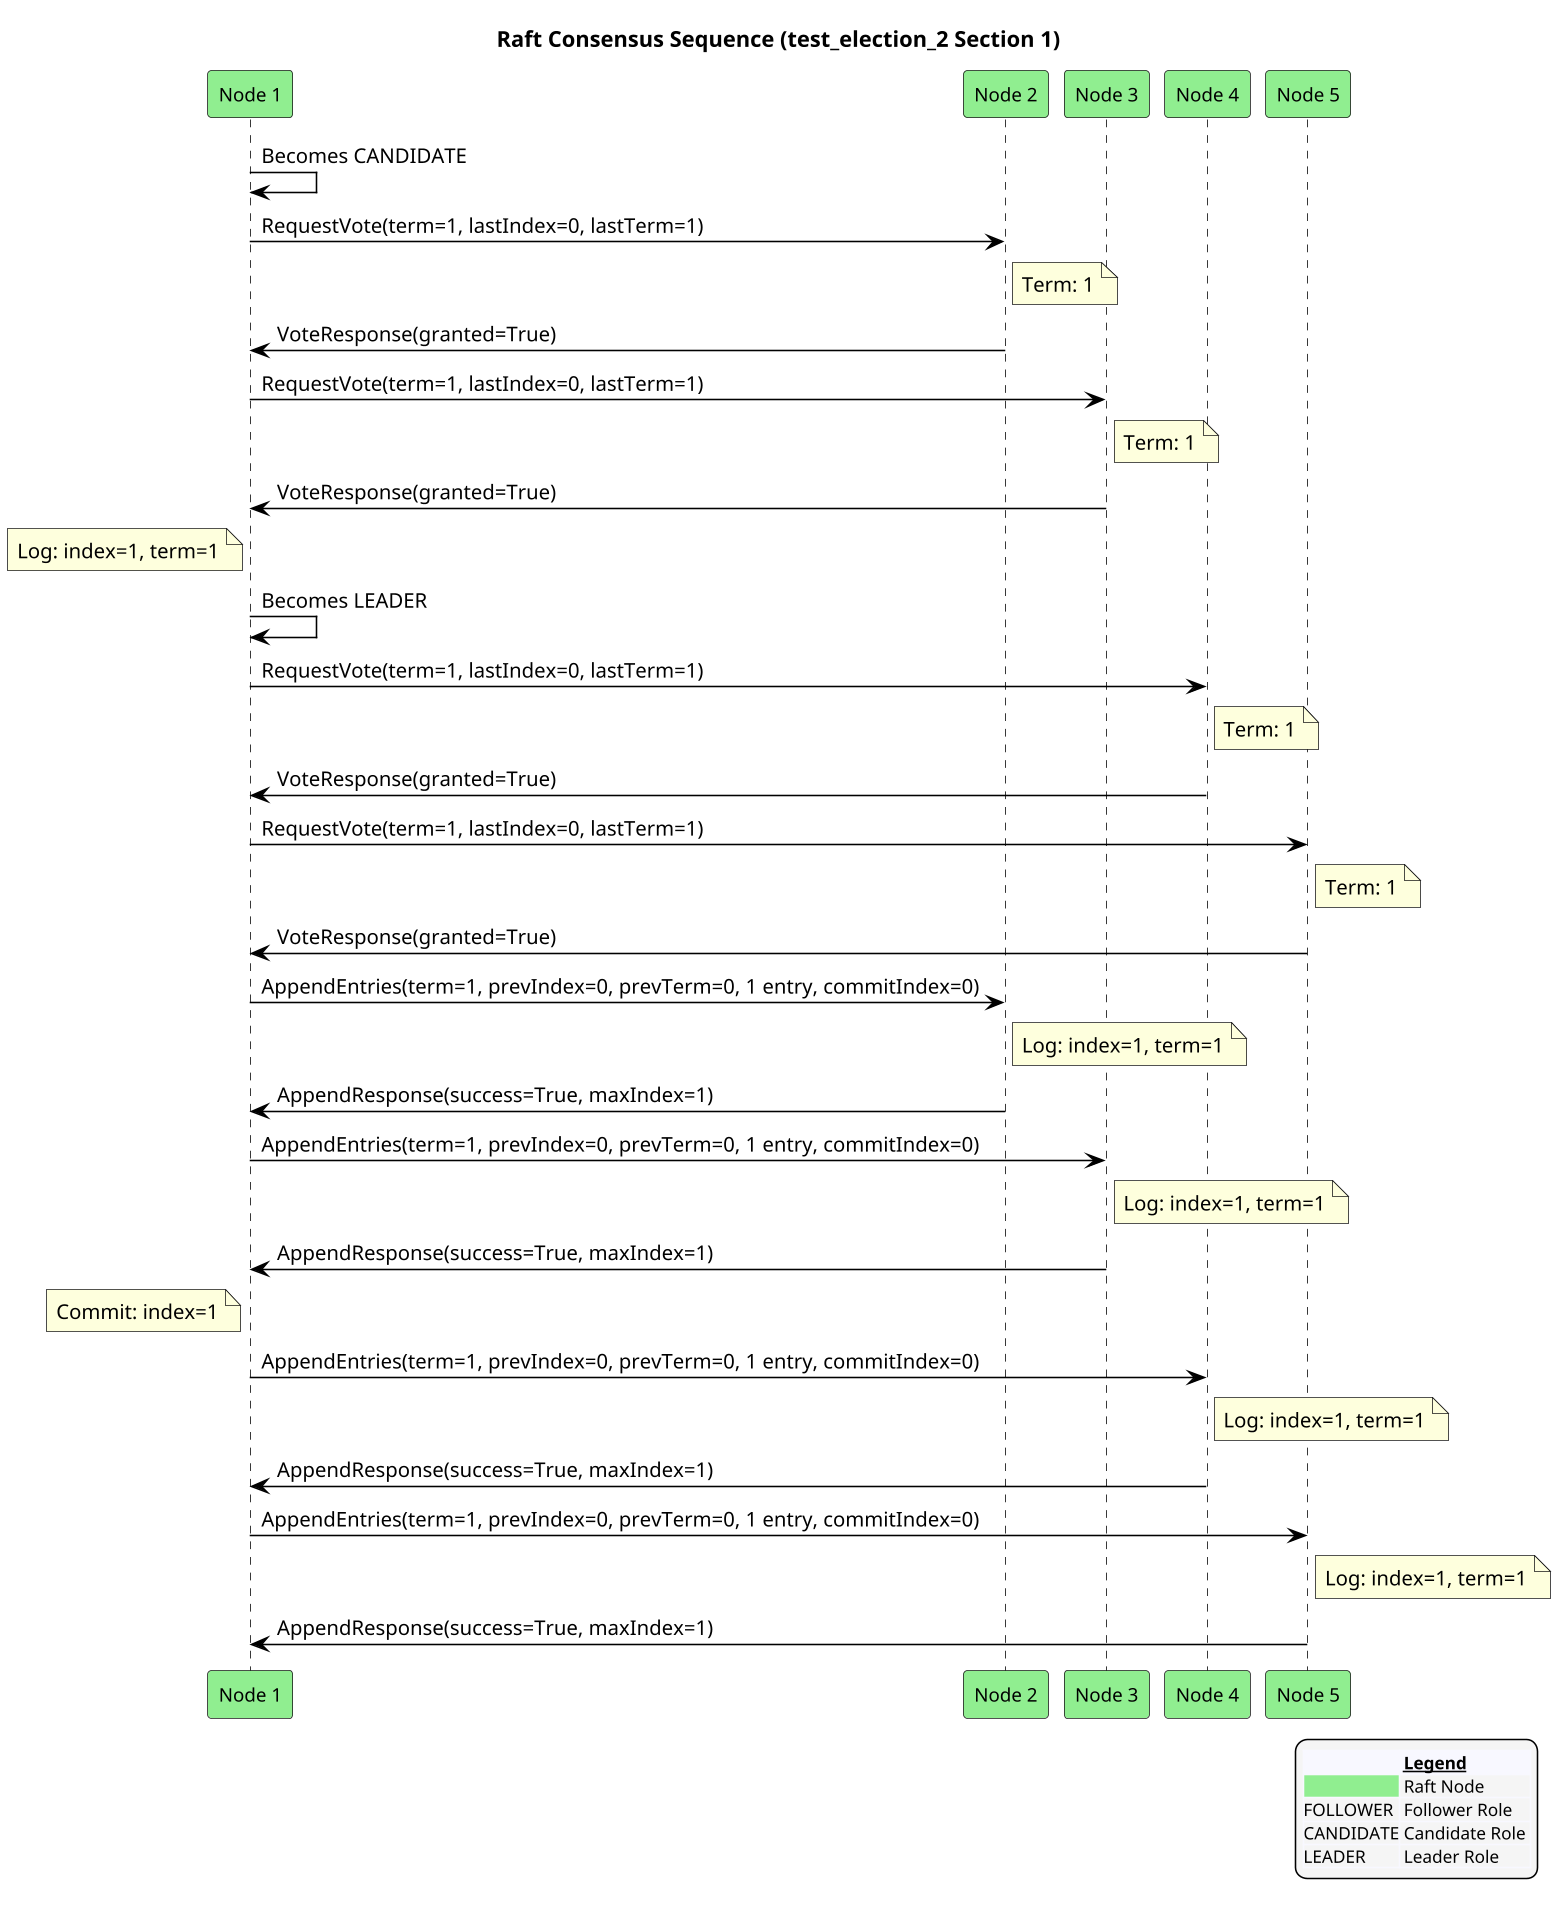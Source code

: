 @startuml
!pragma ratio 0.7
skinparam dpi 150
skinparam monochrome false
skinparam sequence {
  ArrowColor Black
  ActorBorderColor Black
  LifeLineBorderColor Black
  ParticipantFontSize 12
  Padding 10
}
skinparam legend {
  BackgroundColor #F5F5F5
  FontSize 11
}
title Raft Consensus Sequence (test_election_2 Section 1)

participant "Node 1" as n1 order 10 #Lightgreen
participant "Node 2" as n2 order 20 #Lightgreen
participant "Node 3" as n3 order 30 #Lightgreen
participant "Node 4" as n4 order 40 #Lightgreen
participant "Node 5" as n5 order 50 #Lightgreen
n1 -> n1: Becomes CANDIDATE
n1 -> n2: RequestVote(term=1, lastIndex=0, lastTerm=1)
note right of n2: Term: 1
n2 -> n1: VoteResponse(granted=True)
n1 -> n3: RequestVote(term=1, lastIndex=0, lastTerm=1)
note right of n3: Term: 1
n3 -> n1: VoteResponse(granted=True)
note left of n1: Log: index=1, term=1
n1 -> n1: Becomes LEADER
n1 -> n4: RequestVote(term=1, lastIndex=0, lastTerm=1)
note right of n4: Term: 1
n4 -> n1: VoteResponse(granted=True)
n1 -> n5: RequestVote(term=1, lastIndex=0, lastTerm=1)
note right of n5: Term: 1
n5 -> n1: VoteResponse(granted=True)
n1 -> n2: AppendEntries(term=1, prevIndex=0, prevTerm=0, 1 entry, commitIndex=0)
note right of n2: Log: index=1, term=1
n2 -> n1: AppendResponse(success=True, maxIndex=1)
n1 -> n3: AppendEntries(term=1, prevIndex=0, prevTerm=0, 1 entry, commitIndex=0)
note right of n3: Log: index=1, term=1
n3 -> n1: AppendResponse(success=True, maxIndex=1)
note left of n1: Commit: index=1
n1 -> n4: AppendEntries(term=1, prevIndex=0, prevTerm=0, 1 entry, commitIndex=0)
note right of n4: Log: index=1, term=1
n4 -> n1: AppendResponse(success=True, maxIndex=1)
n1 -> n5: AppendEntries(term=1, prevIndex=0, prevTerm=0, 1 entry, commitIndex=0)
note right of n5: Log: index=1, term=1
n5 -> n1: AppendResponse(success=True, maxIndex=1)

legend right
  <#GhostWhite,#GhostWhite>|      |= __Legend__ |
  |<#Lightgreen>| Raft Node |
  |FOLLOWER| Follower Role |
  |CANDIDATE| Candidate Role |
  |LEADER| Leader Role |
endlegend
@enduml
